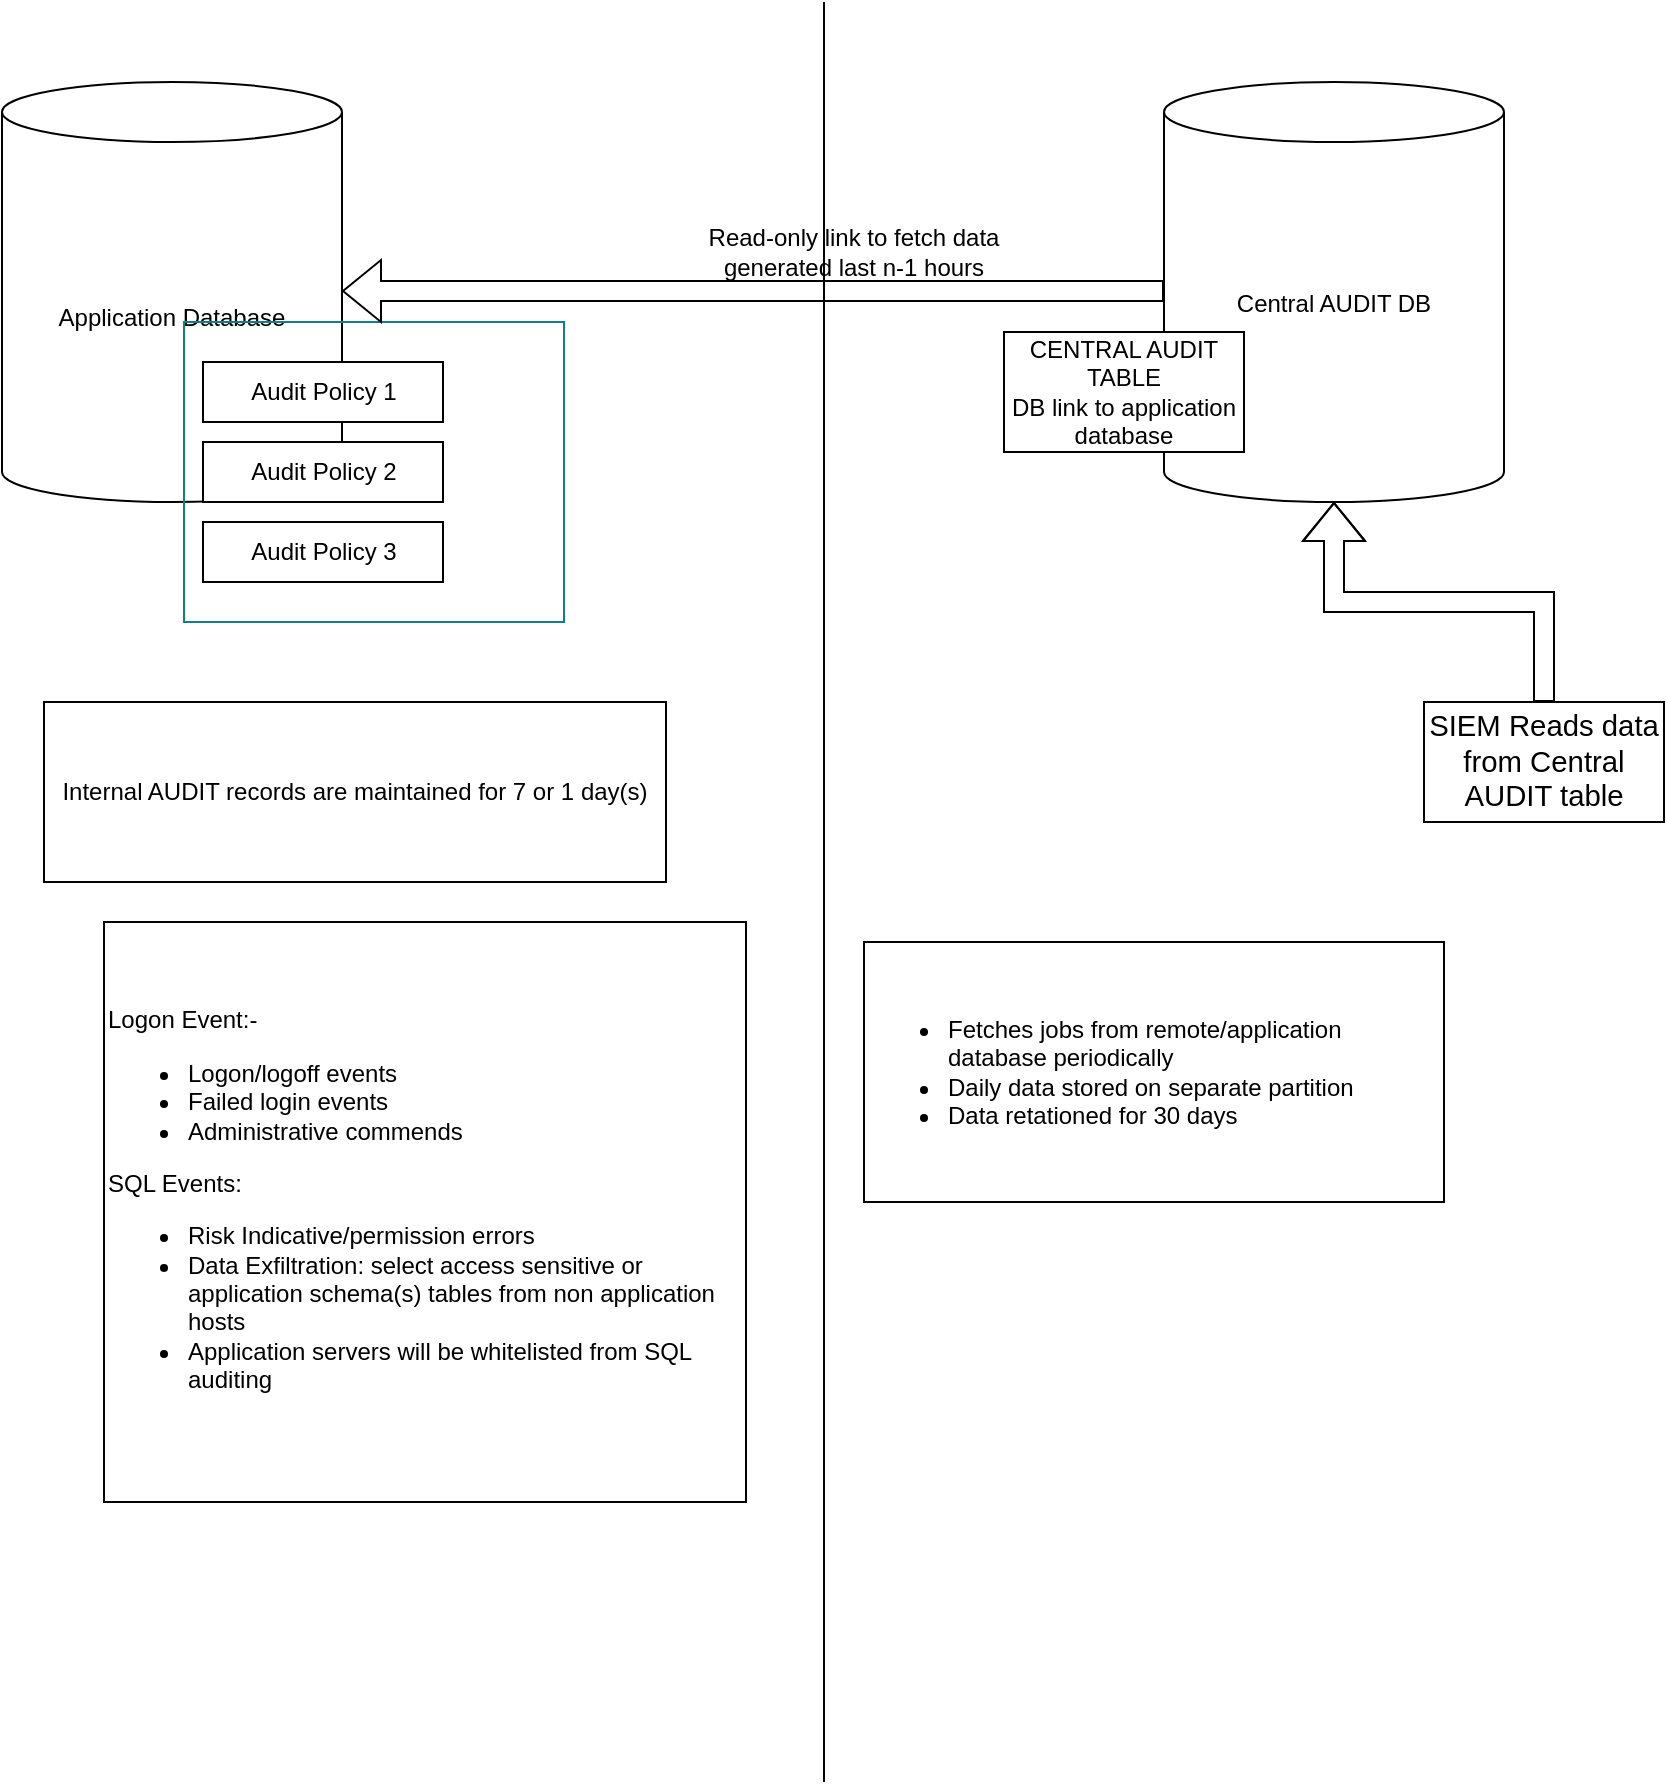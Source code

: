 <mxfile version="28.1.1">
  <diagram name="Page-1" id="3uaGjuGezvOGK30UtXLk">
    <mxGraphModel dx="2946" dy="1137" grid="1" gridSize="10" guides="1" tooltips="1" connect="1" arrows="1" fold="1" page="1" pageScale="1" pageWidth="850" pageHeight="1100" math="0" shadow="0">
      <root>
        <mxCell id="0" />
        <mxCell id="1" parent="0" />
        <mxCell id="w0JSMd9ZoTwzFxmps7et-1" value="Application Database" style="shape=cylinder3;whiteSpace=wrap;html=1;boundedLbl=1;backgroundOutline=1;size=15;" vertex="1" parent="1">
          <mxGeometry x="9" y="60" width="170" height="210" as="geometry" />
        </mxCell>
        <mxCell id="w0JSMd9ZoTwzFxmps7et-2" value="Audit Policy 1" style="rounded=0;whiteSpace=wrap;html=1;" vertex="1" parent="1">
          <mxGeometry x="109.5" y="200" width="120" height="30" as="geometry" />
        </mxCell>
        <mxCell id="w0JSMd9ZoTwzFxmps7et-3" value="Audit Policy 2" style="rounded=0;whiteSpace=wrap;html=1;" vertex="1" parent="1">
          <mxGeometry x="109.5" y="240" width="120" height="30" as="geometry" />
        </mxCell>
        <mxCell id="w0JSMd9ZoTwzFxmps7et-4" value="Audit Policy 3" style="rounded=0;whiteSpace=wrap;html=1;" vertex="1" parent="1">
          <mxGeometry x="109.5" y="280" width="120" height="30" as="geometry" />
        </mxCell>
        <mxCell id="w0JSMd9ZoTwzFxmps7et-5" value="&lt;div style=&quot;&quot;&gt;&lt;div&gt;Logon Event:-&lt;/div&gt;&lt;ul&gt;&lt;li style=&quot;&quot;&gt;Logon/logoff events&lt;/li&gt;&lt;li style=&quot;&quot;&gt;Failed login events&lt;/li&gt;&lt;li style=&quot;&quot;&gt;Administrative commends&lt;/li&gt;&lt;/ul&gt;SQL Events:&lt;br&gt;&lt;ul&gt;&lt;li style=&quot;&quot;&gt;Risk Indicative/permission errors&lt;/li&gt;&lt;li style=&quot;&quot;&gt;Data Exfiltration: select access sensitive or application schema(s) tables from non application hosts&lt;/li&gt;&lt;li style=&quot;&quot;&gt;Application servers will be whitelisted from SQL auditing&lt;/li&gt;&lt;/ul&gt;&lt;/div&gt;" style="rounded=0;whiteSpace=wrap;html=1;align=left;strokeColor=default;gradientColor=none;" vertex="1" parent="1">
          <mxGeometry x="60" y="480" width="321" height="290" as="geometry" />
        </mxCell>
        <mxCell id="w0JSMd9ZoTwzFxmps7et-7" value="" style="rounded=0;whiteSpace=wrap;html=1;fillColor=none;strokeColor=#0e8088;" vertex="1" parent="1">
          <mxGeometry x="100" y="180" width="190" height="150" as="geometry" />
        </mxCell>
        <mxCell id="w0JSMd9ZoTwzFxmps7et-8" value="Internal AUDIT records are maintained for 7 or 1 day(s)" style="rounded=0;whiteSpace=wrap;html=1;" vertex="1" parent="1">
          <mxGeometry x="30" y="370" width="311" height="90" as="geometry" />
        </mxCell>
        <mxCell id="w0JSMd9ZoTwzFxmps7et-9" value="Central AUDIT DB&lt;div&gt;&lt;br&gt;&lt;/div&gt;" style="shape=cylinder3;whiteSpace=wrap;html=1;boundedLbl=1;backgroundOutline=1;size=15;" vertex="1" parent="1">
          <mxGeometry x="590" y="60" width="170" height="210" as="geometry" />
        </mxCell>
        <mxCell id="w0JSMd9ZoTwzFxmps7et-10" style="edgeStyle=orthogonalEdgeStyle;rounded=0;orthogonalLoop=1;jettySize=auto;html=1;entryX=1;entryY=0.5;entryDx=0;entryDy=0;entryPerimeter=0;shape=flexArrow;" edge="1" parent="1">
          <mxGeometry relative="1" as="geometry">
            <mxPoint x="590" y="164.5" as="sourcePoint" />
            <mxPoint x="179" y="164.5" as="targetPoint" />
          </mxGeometry>
        </mxCell>
        <mxCell id="w0JSMd9ZoTwzFxmps7et-12" value="Read-only link to fetch data generated last n-1 hours" style="text;html=1;align=center;verticalAlign=middle;whiteSpace=wrap;rounded=0;" vertex="1" parent="1">
          <mxGeometry x="350" y="130" width="170" height="30" as="geometry" />
        </mxCell>
        <mxCell id="w0JSMd9ZoTwzFxmps7et-13" value="CENTRAL AUDIT TABLE&lt;div&gt;DB link to application database&lt;/div&gt;" style="rounded=0;whiteSpace=wrap;html=1;" vertex="1" parent="1">
          <mxGeometry x="510" y="185" width="120" height="60" as="geometry" />
        </mxCell>
        <mxCell id="w0JSMd9ZoTwzFxmps7et-18" value="&lt;ul&gt;&lt;li&gt;Fetches jobs from remote/application database periodically&lt;/li&gt;&lt;li&gt;Daily data stored on separate partition&lt;/li&gt;&lt;li&gt;Data retationed for 30 days&lt;/li&gt;&lt;/ul&gt;" style="text;html=1;align=left;verticalAlign=middle;whiteSpace=wrap;rounded=0;strokeColor=default;" vertex="1" parent="1">
          <mxGeometry x="440" y="490" width="290" height="130" as="geometry" />
        </mxCell>
        <mxCell id="w0JSMd9ZoTwzFxmps7et-20" value="&lt;span style=&quot;font-size:11.0pt;font-family:&amp;quot;Aptos&amp;quot;,sans-serif;&lt;br/&gt;mso-fareast-font-family:&amp;quot;Times New Roman&amp;quot;;mso-bidi-font-family:Aptos;&lt;br/&gt;mso-ansi-language:EN-US;mso-fareast-language:EN-US;mso-bidi-language:AR-SA&quot;&gt;SIEM Reads data from Central AUDIT table&lt;/span&gt;" style="rounded=0;whiteSpace=wrap;html=1;" vertex="1" parent="1">
          <mxGeometry x="720" y="370" width="120" height="60" as="geometry" />
        </mxCell>
        <mxCell id="w0JSMd9ZoTwzFxmps7et-22" style="edgeStyle=orthogonalEdgeStyle;rounded=0;orthogonalLoop=1;jettySize=auto;html=1;entryX=0.5;entryY=1;entryDx=0;entryDy=0;entryPerimeter=0;shape=flexArrow;" edge="1" parent="1" source="w0JSMd9ZoTwzFxmps7et-20" target="w0JSMd9ZoTwzFxmps7et-9">
          <mxGeometry relative="1" as="geometry" />
        </mxCell>
        <mxCell id="w0JSMd9ZoTwzFxmps7et-24" value="" style="endArrow=none;html=1;rounded=0;" edge="1" parent="1">
          <mxGeometry width="50" height="50" relative="1" as="geometry">
            <mxPoint x="420" y="910" as="sourcePoint" />
            <mxPoint x="420" y="20" as="targetPoint" />
          </mxGeometry>
        </mxCell>
      </root>
    </mxGraphModel>
  </diagram>
</mxfile>
